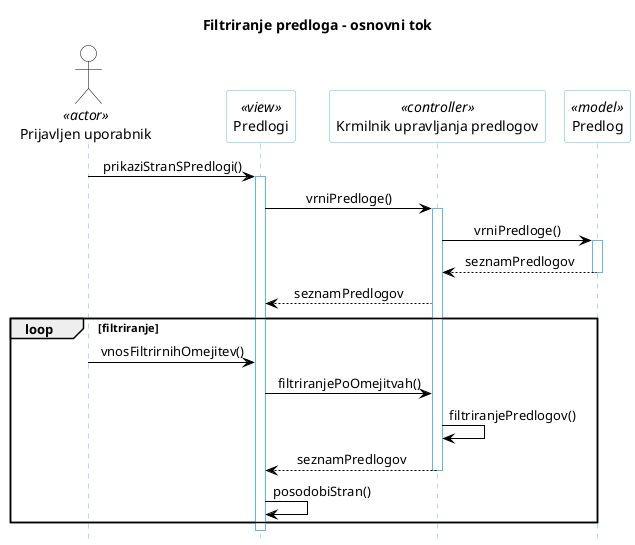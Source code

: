 @startuml FIltriranjePredlogaOsnovni

hide footbox

skinparam backgroundcolor white
skinparam defaultTextAlignment center
skinparam actorBorderColor black
skinparam actorBackgroundColor white
skinparam arrowColor black  
skinparam sequenceLifeLineBorderColor #5FB8EC
skinparam sequenceParticipantBorderColor #5FB8EC
skinparam sequenceParticipantBackgroundColor white

title "Filtriranje predloga - osnovni tok"

actor "Prijavljen uporabnik" AS U <<actor>>

participant "Predlogi" as Predlogi <<view>>
participant "Krmilnik upravljanja predlogov" as Krmilnik <<controller>>
participant "Predlog" as  Predlog <<model>>


U -> Predlogi: prikaziStranSPredlogi()
activate Predlogi

Predlogi -> Krmilnik: vrniPredloge()
activate Krmilnik

Krmilnik -> Predlog: vrniPredloge()
activate Predlog

Predlog -[dotted]> Krmilnik: seznamPredlogov
deactivate Predlog

Krmilnik -[dotted]> Predlogi: seznamPredlogov

loop filtriranje
  U -> Predlogi: vnosFiltrirnihOmejitev()
  Predlogi -> Krmilnik: filtriranjePoOmejitvah()
  Krmilnik -> Krmilnik: filtriranjePredlogov()
  Krmilnik -[dotted]> Predlogi: seznamPredlogov
  deactivate Krmilnik
  Predlogi -> Predlogi: posodobiStran()
end




@enduml
